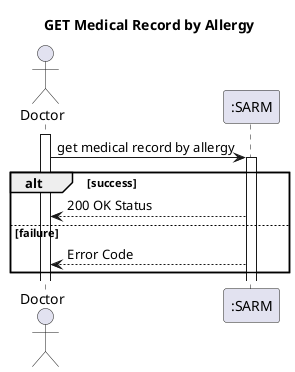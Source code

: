 @startuml

title "GET Medical Record by Allergy"

actor Doctor as doc

participant ":SARM"  as sys

activate doc

doc -> sys : get medical record by allergy

activate sys

alt success

sys --> doc : 200 OK Status

else failure

sys --> doc : Error Code

end




@enduml